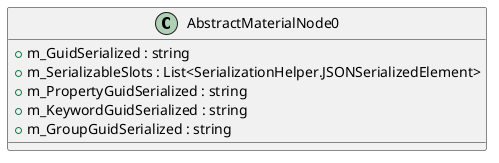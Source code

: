 @startuml
class AbstractMaterialNode0 {
    + m_GuidSerialized : string
    + m_SerializableSlots : List<SerializationHelper.JSONSerializedElement>
    + m_PropertyGuidSerialized : string
    + m_KeywordGuidSerialized : string
    + m_GroupGuidSerialized : string
}
@enduml

